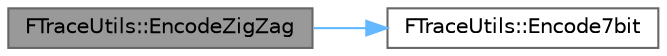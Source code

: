 digraph "FTraceUtils::EncodeZigZag"
{
 // INTERACTIVE_SVG=YES
 // LATEX_PDF_SIZE
  bgcolor="transparent";
  edge [fontname=Helvetica,fontsize=10,labelfontname=Helvetica,labelfontsize=10];
  node [fontname=Helvetica,fontsize=10,shape=box,height=0.2,width=0.4];
  rankdir="LR";
  Node1 [id="Node000001",label="FTraceUtils::EncodeZigZag",height=0.2,width=0.4,color="gray40", fillcolor="grey60", style="filled", fontcolor="black",tooltip=" "];
  Node1 -> Node2 [id="edge1_Node000001_Node000002",color="steelblue1",style="solid",tooltip=" "];
  Node2 [id="Node000002",label="FTraceUtils::Encode7bit",height=0.2,width=0.4,color="grey40", fillcolor="white", style="filled",URL="$d9/d26/structFTraceUtils.html#a075aa819e97d1d024a30dab3efdb644e",tooltip=" "];
}
